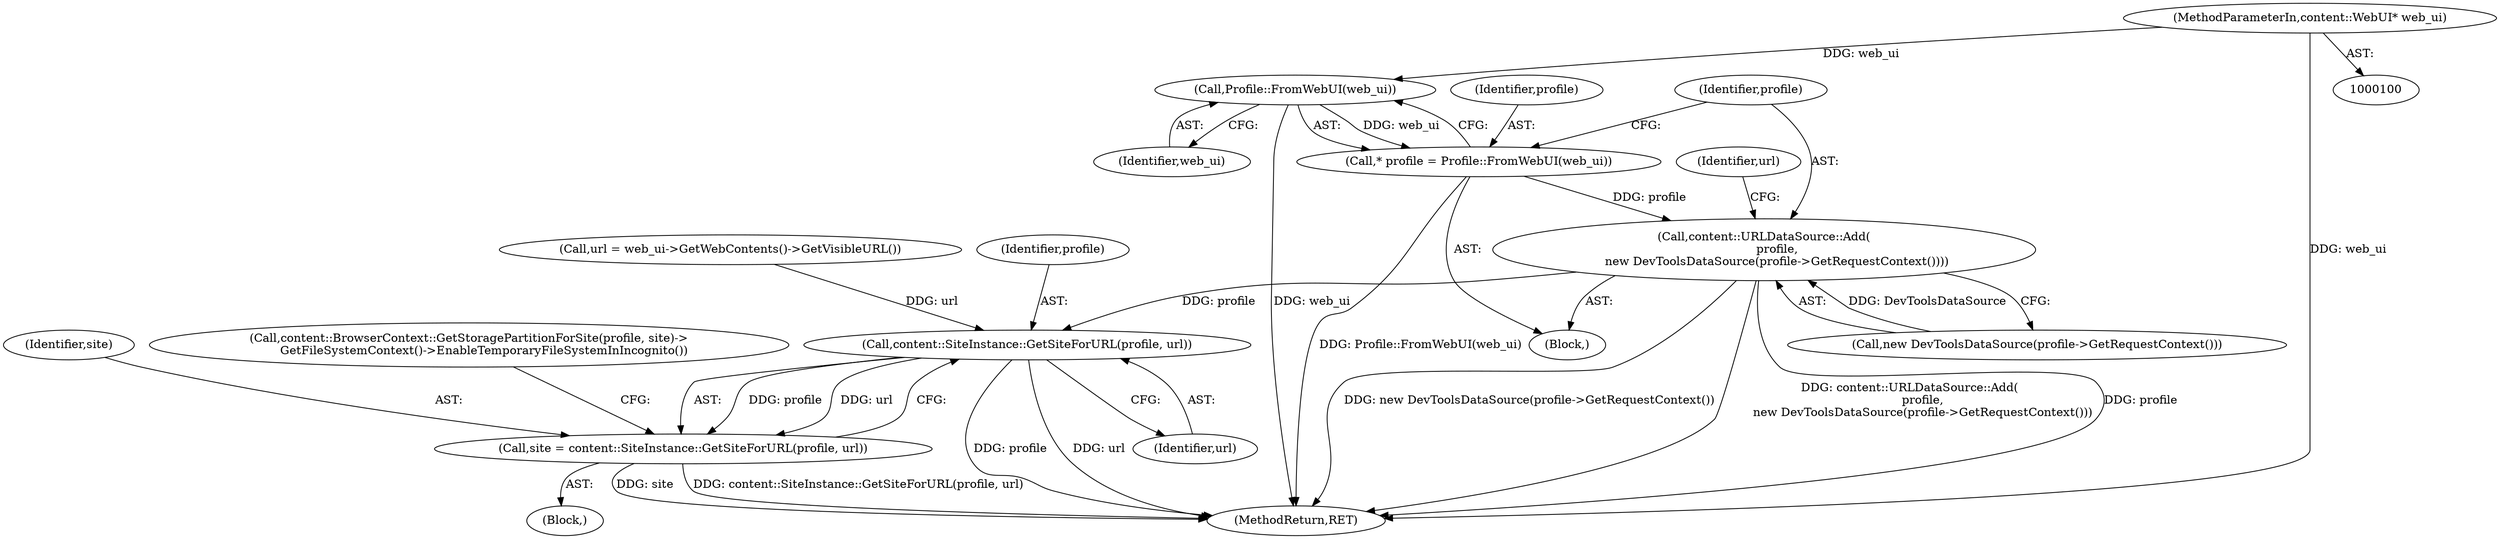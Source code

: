 digraph "1_Chrome_eea3300239f0b53e172a320eb8de59d0bea65f27_4@pointer" {
"1000108" [label="(Call,Profile::FromWebUI(web_ui))"];
"1000101" [label="(MethodParameterIn,content::WebUI* web_ui)"];
"1000106" [label="(Call,* profile = Profile::FromWebUI(web_ui))"];
"1000110" [label="(Call,content::URLDataSource::Add(\n       profile,\n       new DevToolsDataSource(profile->GetRequestContext())))"];
"1000129" [label="(Call,content::SiteInstance::GetSiteForURL(profile, url))"];
"1000127" [label="(Call,site = content::SiteInstance::GetSiteForURL(profile, url))"];
"1000128" [label="(Identifier,site)"];
"1000132" [label="(Call,content::BrowserContext::GetStoragePartitionForSite(profile, site)->\n        GetFileSystemContext()->EnableTemporaryFileSystemInIncognito())"];
"1000106" [label="(Call,* profile = Profile::FromWebUI(web_ui))"];
"1000125" [label="(Block,)"];
"1000101" [label="(MethodParameterIn,content::WebUI* web_ui)"];
"1000131" [label="(Identifier,url)"];
"1000108" [label="(Call,Profile::FromWebUI(web_ui))"];
"1000107" [label="(Identifier,profile)"];
"1000136" [label="(MethodReturn,RET)"];
"1000116" [label="(Identifier,url)"];
"1000129" [label="(Call,content::SiteInstance::GetSiteForURL(profile, url))"];
"1000110" [label="(Call,content::URLDataSource::Add(\n       profile,\n       new DevToolsDataSource(profile->GetRequestContext())))"];
"1000102" [label="(Block,)"];
"1000112" [label="(Call,new DevToolsDataSource(profile->GetRequestContext()))"];
"1000127" [label="(Call,site = content::SiteInstance::GetSiteForURL(profile, url))"];
"1000130" [label="(Identifier,profile)"];
"1000111" [label="(Identifier,profile)"];
"1000115" [label="(Call,url = web_ui->GetWebContents()->GetVisibleURL())"];
"1000109" [label="(Identifier,web_ui)"];
"1000108" -> "1000106"  [label="AST: "];
"1000108" -> "1000109"  [label="CFG: "];
"1000109" -> "1000108"  [label="AST: "];
"1000106" -> "1000108"  [label="CFG: "];
"1000108" -> "1000136"  [label="DDG: web_ui"];
"1000108" -> "1000106"  [label="DDG: web_ui"];
"1000101" -> "1000108"  [label="DDG: web_ui"];
"1000101" -> "1000100"  [label="AST: "];
"1000101" -> "1000136"  [label="DDG: web_ui"];
"1000106" -> "1000102"  [label="AST: "];
"1000107" -> "1000106"  [label="AST: "];
"1000111" -> "1000106"  [label="CFG: "];
"1000106" -> "1000136"  [label="DDG: Profile::FromWebUI(web_ui)"];
"1000106" -> "1000110"  [label="DDG: profile"];
"1000110" -> "1000102"  [label="AST: "];
"1000110" -> "1000112"  [label="CFG: "];
"1000111" -> "1000110"  [label="AST: "];
"1000112" -> "1000110"  [label="AST: "];
"1000116" -> "1000110"  [label="CFG: "];
"1000110" -> "1000136"  [label="DDG: new DevToolsDataSource(profile->GetRequestContext())"];
"1000110" -> "1000136"  [label="DDG: content::URLDataSource::Add(\n       profile,\n       new DevToolsDataSource(profile->GetRequestContext()))"];
"1000110" -> "1000136"  [label="DDG: profile"];
"1000112" -> "1000110"  [label="DDG: DevToolsDataSource"];
"1000110" -> "1000129"  [label="DDG: profile"];
"1000129" -> "1000127"  [label="AST: "];
"1000129" -> "1000131"  [label="CFG: "];
"1000130" -> "1000129"  [label="AST: "];
"1000131" -> "1000129"  [label="AST: "];
"1000127" -> "1000129"  [label="CFG: "];
"1000129" -> "1000136"  [label="DDG: profile"];
"1000129" -> "1000136"  [label="DDG: url"];
"1000129" -> "1000127"  [label="DDG: profile"];
"1000129" -> "1000127"  [label="DDG: url"];
"1000115" -> "1000129"  [label="DDG: url"];
"1000127" -> "1000125"  [label="AST: "];
"1000128" -> "1000127"  [label="AST: "];
"1000132" -> "1000127"  [label="CFG: "];
"1000127" -> "1000136"  [label="DDG: site"];
"1000127" -> "1000136"  [label="DDG: content::SiteInstance::GetSiteForURL(profile, url)"];
}
